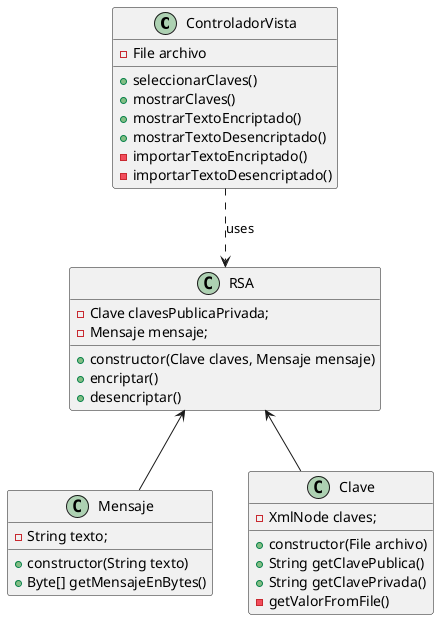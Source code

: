 @startuml

class ControladorVista{
    - File archivo
    + seleccionarClaves()
    + mostrarClaves()
    + mostrarTextoEncriptado()
    + mostrarTextoDesencriptado()
    - importarTextoEncriptado()
    - importarTextoDesencriptado()

}
class RSA {
    - Clave clavesPublicaPrivada;
    - Mensaje mensaje;
    + constructor(Clave claves, Mensaje mensaje)
    + encriptar()
    + desencriptar()
}

class Mensaje{
    - String texto;
    + constructor(String texto)
    + Byte[] getMensajeEnBytes()
}

class Clave{
    - XmlNode claves;
    + constructor(File archivo)
    + String getClavePublica()
    + String getClavePrivada()
    - getValorFromFile()
}

ControladorVista ..> RSA : uses
Clave -u-> RSA
Mensaje -u-> RSA
@enduml